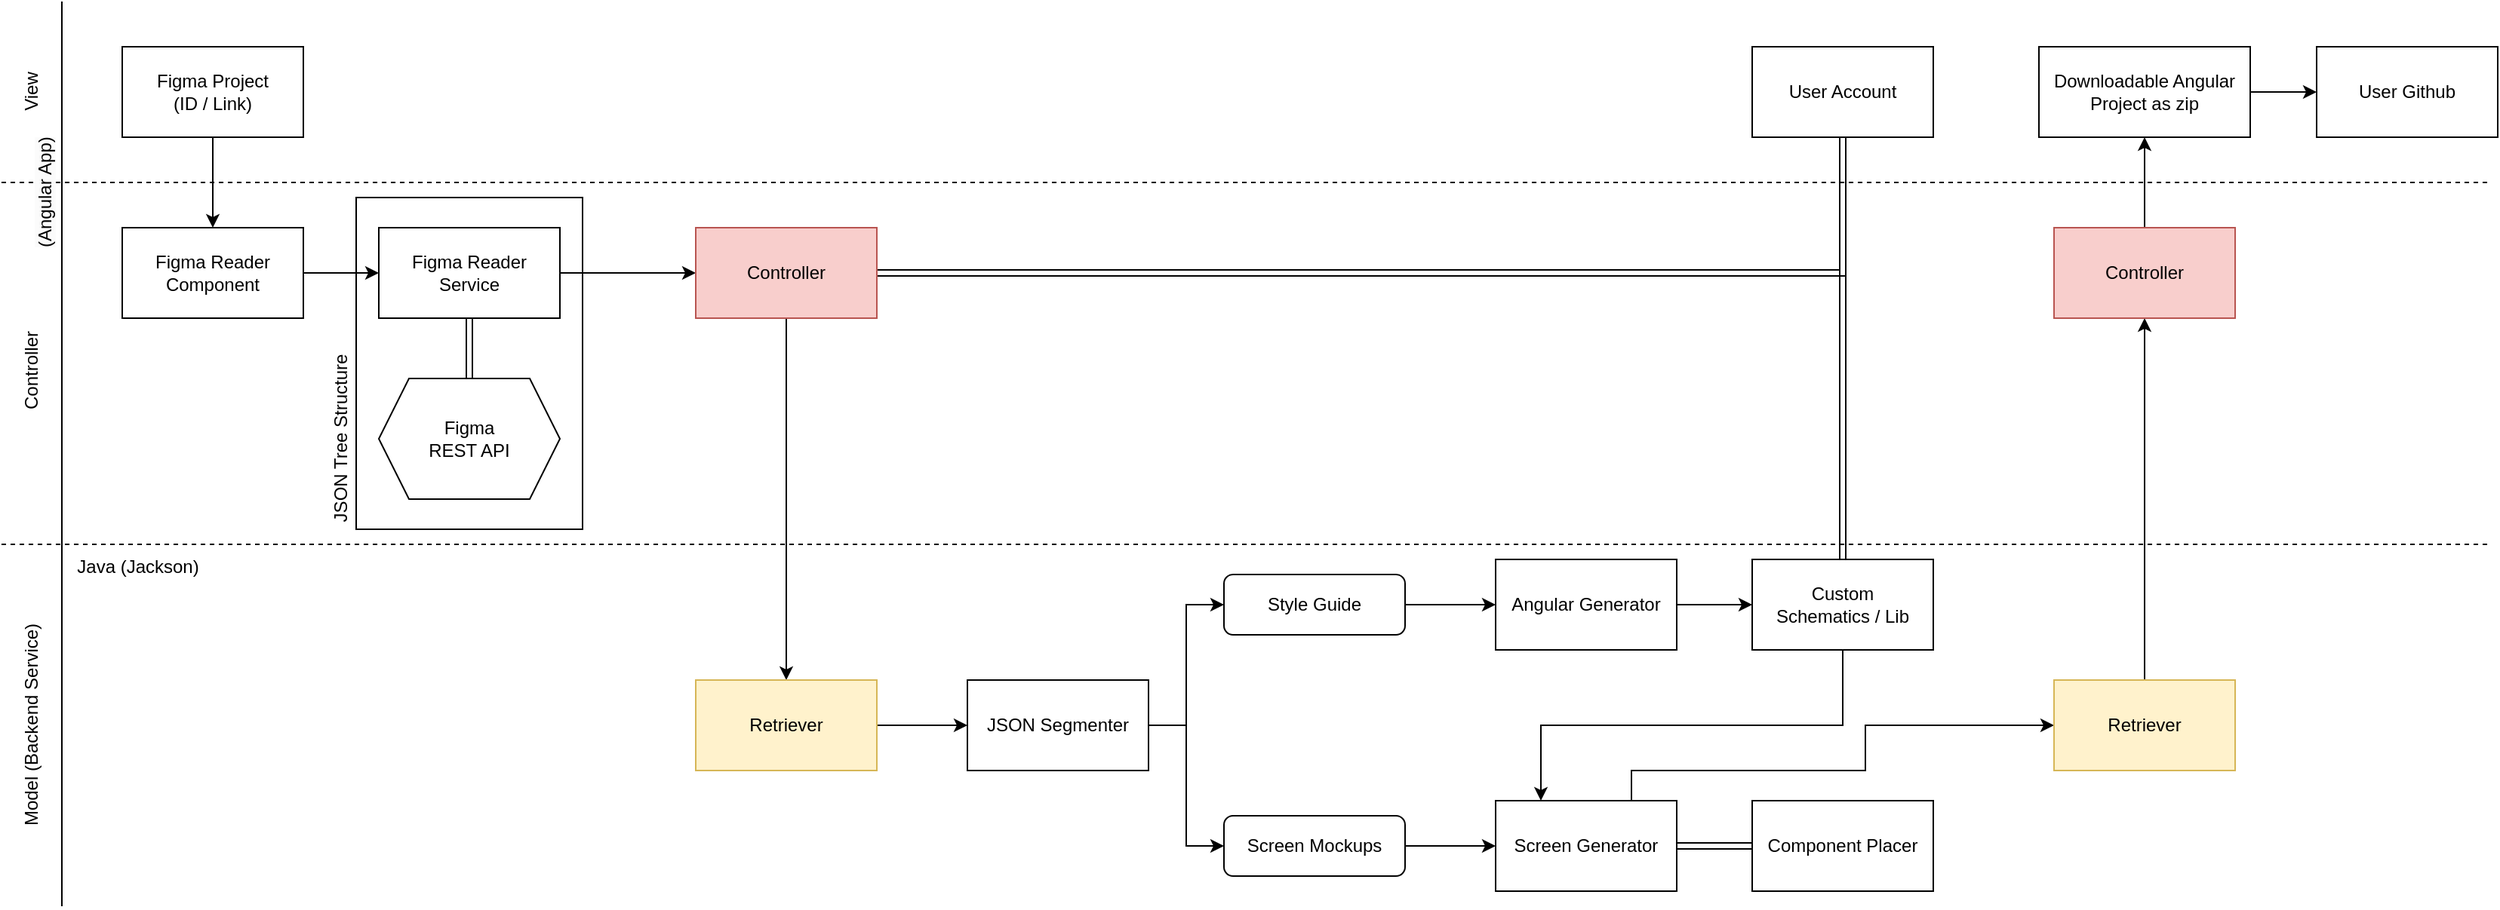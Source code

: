 <mxfile version="21.2.7" type="github">
  <diagram id="C5RBs43oDa-KdzZeNtuy" name="Page-1">
    <mxGraphModel dx="1912" dy="1061" grid="1" gridSize="10" guides="1" tooltips="1" connect="1" arrows="1" fold="1" page="1" pageScale="1" pageWidth="827" pageHeight="1169" math="0" shadow="0">
      <root>
        <mxCell id="WIyWlLk6GJQsqaUBKTNV-0" />
        <mxCell id="WIyWlLk6GJQsqaUBKTNV-1" parent="WIyWlLk6GJQsqaUBKTNV-0" />
        <mxCell id="B6J_ARxQb1qCebxdaRCz-25" value="" style="rounded=0;whiteSpace=wrap;html=1;" vertex="1" parent="WIyWlLk6GJQsqaUBKTNV-1">
          <mxGeometry x="235" y="130" width="150" height="220" as="geometry" />
        </mxCell>
        <mxCell id="B6J_ARxQb1qCebxdaRCz-32" style="edgeStyle=orthogonalEdgeStyle;rounded=0;orthogonalLoop=1;jettySize=auto;html=1;entryX=0.5;entryY=0;entryDx=0;entryDy=0;" edge="1" parent="WIyWlLk6GJQsqaUBKTNV-1" source="B6J_ARxQb1qCebxdaRCz-1" target="B6J_ARxQb1qCebxdaRCz-21">
          <mxGeometry relative="1" as="geometry" />
        </mxCell>
        <mxCell id="B6J_ARxQb1qCebxdaRCz-1" value="Figma Project &lt;br&gt;(ID / Link)" style="rounded=0;whiteSpace=wrap;html=1;" vertex="1" parent="WIyWlLk6GJQsqaUBKTNV-1">
          <mxGeometry x="80" y="30" width="120" height="60" as="geometry" />
        </mxCell>
        <mxCell id="B6J_ARxQb1qCebxdaRCz-2" value="" style="endArrow=none;html=1;rounded=0;dashed=1;" edge="1" parent="WIyWlLk6GJQsqaUBKTNV-1">
          <mxGeometry width="50" height="50" relative="1" as="geometry">
            <mxPoint y="120" as="sourcePoint" />
            <mxPoint x="1650" y="120" as="targetPoint" />
          </mxGeometry>
        </mxCell>
        <mxCell id="B6J_ARxQb1qCebxdaRCz-11" value="Figma &lt;br&gt;REST API" style="shape=hexagon;perimeter=hexagonPerimeter2;whiteSpace=wrap;html=1;fixedSize=1;" vertex="1" parent="WIyWlLk6GJQsqaUBKTNV-1">
          <mxGeometry x="250" y="250" width="120" height="80" as="geometry" />
        </mxCell>
        <mxCell id="B6J_ARxQb1qCebxdaRCz-17" value="View" style="text;html=1;align=center;verticalAlign=middle;resizable=0;points=[];autosize=1;strokeColor=none;fillColor=none;rotation=-90;" vertex="1" parent="WIyWlLk6GJQsqaUBKTNV-1">
          <mxGeometry x="-5" y="45" width="50" height="30" as="geometry" />
        </mxCell>
        <mxCell id="B6J_ARxQb1qCebxdaRCz-92" style="edgeStyle=orthogonalEdgeStyle;rounded=0;orthogonalLoop=1;jettySize=auto;html=1;entryX=0;entryY=0.5;entryDx=0;entryDy=0;" edge="1" parent="WIyWlLk6GJQsqaUBKTNV-1" source="B6J_ARxQb1qCebxdaRCz-18" target="B6J_ARxQb1qCebxdaRCz-91">
          <mxGeometry relative="1" as="geometry" />
        </mxCell>
        <mxCell id="B6J_ARxQb1qCebxdaRCz-18" value="Downloadable Angular Project as zip" style="rounded=0;whiteSpace=wrap;html=1;" vertex="1" parent="WIyWlLk6GJQsqaUBKTNV-1">
          <mxGeometry x="1350" y="30" width="140" height="60" as="geometry" />
        </mxCell>
        <mxCell id="B6J_ARxQb1qCebxdaRCz-70" style="edgeStyle=orthogonalEdgeStyle;rounded=0;orthogonalLoop=1;jettySize=auto;html=1;entryX=0;entryY=0.5;entryDx=0;entryDy=0;" edge="1" parent="WIyWlLk6GJQsqaUBKTNV-1" source="B6J_ARxQb1qCebxdaRCz-20" target="B6J_ARxQb1qCebxdaRCz-69">
          <mxGeometry relative="1" as="geometry" />
        </mxCell>
        <mxCell id="B6J_ARxQb1qCebxdaRCz-20" value="Angular Generator" style="rounded=0;whiteSpace=wrap;html=1;" vertex="1" parent="WIyWlLk6GJQsqaUBKTNV-1">
          <mxGeometry x="990" y="370" width="120" height="60" as="geometry" />
        </mxCell>
        <mxCell id="B6J_ARxQb1qCebxdaRCz-33" style="edgeStyle=orthogonalEdgeStyle;rounded=0;orthogonalLoop=1;jettySize=auto;html=1;entryX=0;entryY=0.5;entryDx=0;entryDy=0;" edge="1" parent="WIyWlLk6GJQsqaUBKTNV-1" source="B6J_ARxQb1qCebxdaRCz-21" target="B6J_ARxQb1qCebxdaRCz-31">
          <mxGeometry relative="1" as="geometry" />
        </mxCell>
        <mxCell id="B6J_ARxQb1qCebxdaRCz-21" value="Figma Reader&lt;br&gt;Component" style="rounded=0;whiteSpace=wrap;html=1;" vertex="1" parent="WIyWlLk6GJQsqaUBKTNV-1">
          <mxGeometry x="80" y="150" width="120" height="60" as="geometry" />
        </mxCell>
        <mxCell id="B6J_ARxQb1qCebxdaRCz-23" value="Java (Jackson)" style="text;html=1;align=center;verticalAlign=middle;resizable=0;points=[];autosize=1;strokeColor=none;fillColor=none;" vertex="1" parent="WIyWlLk6GJQsqaUBKTNV-1">
          <mxGeometry x="40" y="360" width="100" height="30" as="geometry" />
        </mxCell>
        <mxCell id="B6J_ARxQb1qCebxdaRCz-24" value="Component Placer" style="rounded=0;whiteSpace=wrap;html=1;" vertex="1" parent="WIyWlLk6GJQsqaUBKTNV-1">
          <mxGeometry x="1160" y="530" width="120" height="60" as="geometry" />
        </mxCell>
        <mxCell id="B6J_ARxQb1qCebxdaRCz-26" value="Controller" style="text;html=1;align=center;verticalAlign=middle;resizable=0;points=[];autosize=1;strokeColor=none;fillColor=none;rotation=-90;" vertex="1" parent="WIyWlLk6GJQsqaUBKTNV-1">
          <mxGeometry x="-20" y="230" width="80" height="30" as="geometry" />
        </mxCell>
        <mxCell id="B6J_ARxQb1qCebxdaRCz-27" value="Model (Backend Service)" style="text;html=1;align=center;verticalAlign=middle;resizable=0;points=[];autosize=1;strokeColor=none;fillColor=none;rotation=-90;" vertex="1" parent="WIyWlLk6GJQsqaUBKTNV-1">
          <mxGeometry x="-60" y="465" width="160" height="30" as="geometry" />
        </mxCell>
        <mxCell id="B6J_ARxQb1qCebxdaRCz-29" value="" style="endArrow=none;dashed=1;html=1;rounded=0;" edge="1" parent="WIyWlLk6GJQsqaUBKTNV-1">
          <mxGeometry width="50" height="50" relative="1" as="geometry">
            <mxPoint y="360" as="sourcePoint" />
            <mxPoint x="1650" y="360" as="targetPoint" />
          </mxGeometry>
        </mxCell>
        <mxCell id="B6J_ARxQb1qCebxdaRCz-30" value="" style="endArrow=none;html=1;rounded=0;" edge="1" parent="WIyWlLk6GJQsqaUBKTNV-1">
          <mxGeometry width="50" height="50" relative="1" as="geometry">
            <mxPoint x="40" y="600" as="sourcePoint" />
            <mxPoint x="40" as="targetPoint" />
          </mxGeometry>
        </mxCell>
        <mxCell id="B6J_ARxQb1qCebxdaRCz-34" style="edgeStyle=orthogonalEdgeStyle;rounded=0;orthogonalLoop=1;jettySize=auto;html=1;entryX=0.5;entryY=0;entryDx=0;entryDy=0;shape=link;" edge="1" parent="WIyWlLk6GJQsqaUBKTNV-1" source="B6J_ARxQb1qCebxdaRCz-31" target="B6J_ARxQb1qCebxdaRCz-11">
          <mxGeometry relative="1" as="geometry" />
        </mxCell>
        <mxCell id="B6J_ARxQb1qCebxdaRCz-38" style="edgeStyle=orthogonalEdgeStyle;rounded=0;orthogonalLoop=1;jettySize=auto;html=1;entryX=0;entryY=0.5;entryDx=0;entryDy=0;" edge="1" parent="WIyWlLk6GJQsqaUBKTNV-1" source="B6J_ARxQb1qCebxdaRCz-31" target="B6J_ARxQb1qCebxdaRCz-37">
          <mxGeometry relative="1" as="geometry" />
        </mxCell>
        <mxCell id="B6J_ARxQb1qCebxdaRCz-31" value="Figma Reader&lt;br&gt;Service" style="rounded=0;whiteSpace=wrap;html=1;" vertex="1" parent="WIyWlLk6GJQsqaUBKTNV-1">
          <mxGeometry x="250" y="150" width="120" height="60" as="geometry" />
        </mxCell>
        <mxCell id="B6J_ARxQb1qCebxdaRCz-36" value="JSON Tree Structure" style="text;html=1;align=center;verticalAlign=middle;resizable=0;points=[];autosize=1;strokeColor=none;fillColor=none;rotation=-90;" vertex="1" parent="WIyWlLk6GJQsqaUBKTNV-1">
          <mxGeometry x="160" y="275" width="130" height="30" as="geometry" />
        </mxCell>
        <mxCell id="B6J_ARxQb1qCebxdaRCz-73" style="edgeStyle=orthogonalEdgeStyle;rounded=0;orthogonalLoop=1;jettySize=auto;html=1;entryX=0.5;entryY=0;entryDx=0;entryDy=0;" edge="1" parent="WIyWlLk6GJQsqaUBKTNV-1" source="B6J_ARxQb1qCebxdaRCz-37" target="B6J_ARxQb1qCebxdaRCz-57">
          <mxGeometry relative="1" as="geometry" />
        </mxCell>
        <mxCell id="B6J_ARxQb1qCebxdaRCz-99" style="edgeStyle=orthogonalEdgeStyle;rounded=0;orthogonalLoop=1;jettySize=auto;html=1;entryX=0.5;entryY=1;entryDx=0;entryDy=0;shape=link;" edge="1" parent="WIyWlLk6GJQsqaUBKTNV-1" source="B6J_ARxQb1qCebxdaRCz-37" target="B6J_ARxQb1qCebxdaRCz-93">
          <mxGeometry relative="1" as="geometry" />
        </mxCell>
        <mxCell id="B6J_ARxQb1qCebxdaRCz-37" value="Controller" style="rounded=0;whiteSpace=wrap;html=1;fillColor=#f8cecc;strokeColor=#b85450;" vertex="1" parent="WIyWlLk6GJQsqaUBKTNV-1">
          <mxGeometry x="460" y="150" width="120" height="60" as="geometry" />
        </mxCell>
        <mxCell id="B6J_ARxQb1qCebxdaRCz-75" style="edgeStyle=orthogonalEdgeStyle;rounded=0;orthogonalLoop=1;jettySize=auto;html=1;entryX=0;entryY=0.5;entryDx=0;entryDy=0;" edge="1" parent="WIyWlLk6GJQsqaUBKTNV-1" source="B6J_ARxQb1qCebxdaRCz-42" target="B6J_ARxQb1qCebxdaRCz-6">
          <mxGeometry relative="1" as="geometry" />
        </mxCell>
        <mxCell id="B6J_ARxQb1qCebxdaRCz-76" style="edgeStyle=orthogonalEdgeStyle;rounded=0;orthogonalLoop=1;jettySize=auto;html=1;entryX=0;entryY=0.5;entryDx=0;entryDy=0;" edge="1" parent="WIyWlLk6GJQsqaUBKTNV-1" source="B6J_ARxQb1qCebxdaRCz-42" target="B6J_ARxQb1qCebxdaRCz-53">
          <mxGeometry relative="1" as="geometry" />
        </mxCell>
        <mxCell id="B6J_ARxQb1qCebxdaRCz-42" value="JSON Segmenter" style="rounded=0;whiteSpace=wrap;html=1;" vertex="1" parent="WIyWlLk6GJQsqaUBKTNV-1">
          <mxGeometry x="640" y="450" width="120" height="60" as="geometry" />
        </mxCell>
        <mxCell id="B6J_ARxQb1qCebxdaRCz-77" style="edgeStyle=orthogonalEdgeStyle;rounded=0;orthogonalLoop=1;jettySize=auto;html=1;entryX=0;entryY=0.5;entryDx=0;entryDy=0;" edge="1" parent="WIyWlLk6GJQsqaUBKTNV-1" source="B6J_ARxQb1qCebxdaRCz-6" target="B6J_ARxQb1qCebxdaRCz-20">
          <mxGeometry relative="1" as="geometry" />
        </mxCell>
        <mxCell id="B6J_ARxQb1qCebxdaRCz-6" value="Style Guide" style="rounded=1;whiteSpace=wrap;html=1;" vertex="1" parent="WIyWlLk6GJQsqaUBKTNV-1">
          <mxGeometry x="810" y="380" width="120" height="40" as="geometry" />
        </mxCell>
        <mxCell id="B6J_ARxQb1qCebxdaRCz-81" style="edgeStyle=orthogonalEdgeStyle;rounded=0;orthogonalLoop=1;jettySize=auto;html=1;entryX=0;entryY=0.5;entryDx=0;entryDy=0;" edge="1" parent="WIyWlLk6GJQsqaUBKTNV-1" source="B6J_ARxQb1qCebxdaRCz-53" target="B6J_ARxQb1qCebxdaRCz-80">
          <mxGeometry relative="1" as="geometry" />
        </mxCell>
        <mxCell id="B6J_ARxQb1qCebxdaRCz-53" value="Screen Mockups" style="rounded=1;whiteSpace=wrap;html=1;" vertex="1" parent="WIyWlLk6GJQsqaUBKTNV-1">
          <mxGeometry x="810" y="540" width="120" height="40" as="geometry" />
        </mxCell>
        <mxCell id="B6J_ARxQb1qCebxdaRCz-74" style="edgeStyle=orthogonalEdgeStyle;rounded=0;orthogonalLoop=1;jettySize=auto;html=1;entryX=0;entryY=0.5;entryDx=0;entryDy=0;" edge="1" parent="WIyWlLk6GJQsqaUBKTNV-1" source="B6J_ARxQb1qCebxdaRCz-57" target="B6J_ARxQb1qCebxdaRCz-42">
          <mxGeometry relative="1" as="geometry" />
        </mxCell>
        <mxCell id="B6J_ARxQb1qCebxdaRCz-57" value="Retriever" style="rounded=0;whiteSpace=wrap;html=1;fillColor=#fff2cc;strokeColor=#d6b656;" vertex="1" parent="WIyWlLk6GJQsqaUBKTNV-1">
          <mxGeometry x="460" y="450" width="120" height="60" as="geometry" />
        </mxCell>
        <mxCell id="B6J_ARxQb1qCebxdaRCz-35" value="&lt;span style=&quot;color: rgb(0, 0, 0); font-family: Helvetica; font-size: 12px; font-style: normal; font-variant-ligatures: normal; font-variant-caps: normal; font-weight: 400; letter-spacing: normal; orphans: 2; text-align: center; text-indent: 0px; text-transform: none; widows: 2; word-spacing: 0px; -webkit-text-stroke-width: 0px; background-color: rgb(251, 251, 251); text-decoration-thickness: initial; text-decoration-style: initial; text-decoration-color: initial; float: none; display: inline !important;&quot;&gt;(Angular App)&lt;/span&gt;" style="text;whiteSpace=wrap;html=1;rotation=-90;" vertex="1" parent="WIyWlLk6GJQsqaUBKTNV-1">
          <mxGeometry x="-10" y="110" width="80" height="30" as="geometry" />
        </mxCell>
        <mxCell id="B6J_ARxQb1qCebxdaRCz-84" style="edgeStyle=orthogonalEdgeStyle;rounded=0;orthogonalLoop=1;jettySize=auto;html=1;entryX=0.25;entryY=0;entryDx=0;entryDy=0;" edge="1" parent="WIyWlLk6GJQsqaUBKTNV-1" source="B6J_ARxQb1qCebxdaRCz-69" target="B6J_ARxQb1qCebxdaRCz-80">
          <mxGeometry relative="1" as="geometry">
            <Array as="points">
              <mxPoint x="1220" y="480" />
              <mxPoint x="1020" y="480" />
            </Array>
          </mxGeometry>
        </mxCell>
        <mxCell id="B6J_ARxQb1qCebxdaRCz-95" style="edgeStyle=orthogonalEdgeStyle;rounded=0;orthogonalLoop=1;jettySize=auto;html=1;entryX=0.5;entryY=1;entryDx=0;entryDy=0;shape=link;" edge="1" parent="WIyWlLk6GJQsqaUBKTNV-1" source="B6J_ARxQb1qCebxdaRCz-69" target="B6J_ARxQb1qCebxdaRCz-93">
          <mxGeometry relative="1" as="geometry" />
        </mxCell>
        <mxCell id="B6J_ARxQb1qCebxdaRCz-69" value="Custom &lt;br&gt;Schematics / Lib" style="rounded=0;whiteSpace=wrap;html=1;" vertex="1" parent="WIyWlLk6GJQsqaUBKTNV-1">
          <mxGeometry x="1160" y="370" width="120" height="60" as="geometry" />
        </mxCell>
        <mxCell id="B6J_ARxQb1qCebxdaRCz-82" style="edgeStyle=orthogonalEdgeStyle;rounded=0;orthogonalLoop=1;jettySize=auto;html=1;entryX=0;entryY=0.5;entryDx=0;entryDy=0;shape=link;" edge="1" parent="WIyWlLk6GJQsqaUBKTNV-1" source="B6J_ARxQb1qCebxdaRCz-80" target="B6J_ARxQb1qCebxdaRCz-24">
          <mxGeometry relative="1" as="geometry" />
        </mxCell>
        <mxCell id="B6J_ARxQb1qCebxdaRCz-97" style="edgeStyle=orthogonalEdgeStyle;rounded=0;orthogonalLoop=1;jettySize=auto;html=1;exitX=0.75;exitY=0;exitDx=0;exitDy=0;" edge="1" parent="WIyWlLk6GJQsqaUBKTNV-1" source="B6J_ARxQb1qCebxdaRCz-80" target="B6J_ARxQb1qCebxdaRCz-85">
          <mxGeometry relative="1" as="geometry">
            <Array as="points">
              <mxPoint x="1080" y="510" />
              <mxPoint x="1235" y="510" />
              <mxPoint x="1235" y="480" />
            </Array>
          </mxGeometry>
        </mxCell>
        <mxCell id="B6J_ARxQb1qCebxdaRCz-80" value="Screen Generator" style="rounded=0;whiteSpace=wrap;html=1;" vertex="1" parent="WIyWlLk6GJQsqaUBKTNV-1">
          <mxGeometry x="990" y="530" width="120" height="60" as="geometry" />
        </mxCell>
        <mxCell id="B6J_ARxQb1qCebxdaRCz-90" style="edgeStyle=orthogonalEdgeStyle;rounded=0;orthogonalLoop=1;jettySize=auto;html=1;entryX=0.5;entryY=1;entryDx=0;entryDy=0;" edge="1" parent="WIyWlLk6GJQsqaUBKTNV-1" source="B6J_ARxQb1qCebxdaRCz-85" target="B6J_ARxQb1qCebxdaRCz-89">
          <mxGeometry relative="1" as="geometry" />
        </mxCell>
        <mxCell id="B6J_ARxQb1qCebxdaRCz-85" value="Retriever" style="rounded=0;whiteSpace=wrap;html=1;fillColor=#fff2cc;strokeColor=#d6b656;" vertex="1" parent="WIyWlLk6GJQsqaUBKTNV-1">
          <mxGeometry x="1360" y="450" width="120" height="60" as="geometry" />
        </mxCell>
        <mxCell id="B6J_ARxQb1qCebxdaRCz-96" style="edgeStyle=orthogonalEdgeStyle;rounded=0;orthogonalLoop=1;jettySize=auto;html=1;entryX=0.5;entryY=1;entryDx=0;entryDy=0;" edge="1" parent="WIyWlLk6GJQsqaUBKTNV-1" source="B6J_ARxQb1qCebxdaRCz-89" target="B6J_ARxQb1qCebxdaRCz-18">
          <mxGeometry relative="1" as="geometry" />
        </mxCell>
        <mxCell id="B6J_ARxQb1qCebxdaRCz-89" value="Controller" style="rounded=0;whiteSpace=wrap;html=1;fillColor=#f8cecc;strokeColor=#b85450;" vertex="1" parent="WIyWlLk6GJQsqaUBKTNV-1">
          <mxGeometry x="1360" y="150" width="120" height="60" as="geometry" />
        </mxCell>
        <mxCell id="B6J_ARxQb1qCebxdaRCz-91" value="User Github" style="rounded=0;whiteSpace=wrap;html=1;" vertex="1" parent="WIyWlLk6GJQsqaUBKTNV-1">
          <mxGeometry x="1534" y="30" width="120" height="60" as="geometry" />
        </mxCell>
        <mxCell id="B6J_ARxQb1qCebxdaRCz-93" value="User Account" style="rounded=0;whiteSpace=wrap;html=1;" vertex="1" parent="WIyWlLk6GJQsqaUBKTNV-1">
          <mxGeometry x="1160" y="30" width="120" height="60" as="geometry" />
        </mxCell>
      </root>
    </mxGraphModel>
  </diagram>
</mxfile>

